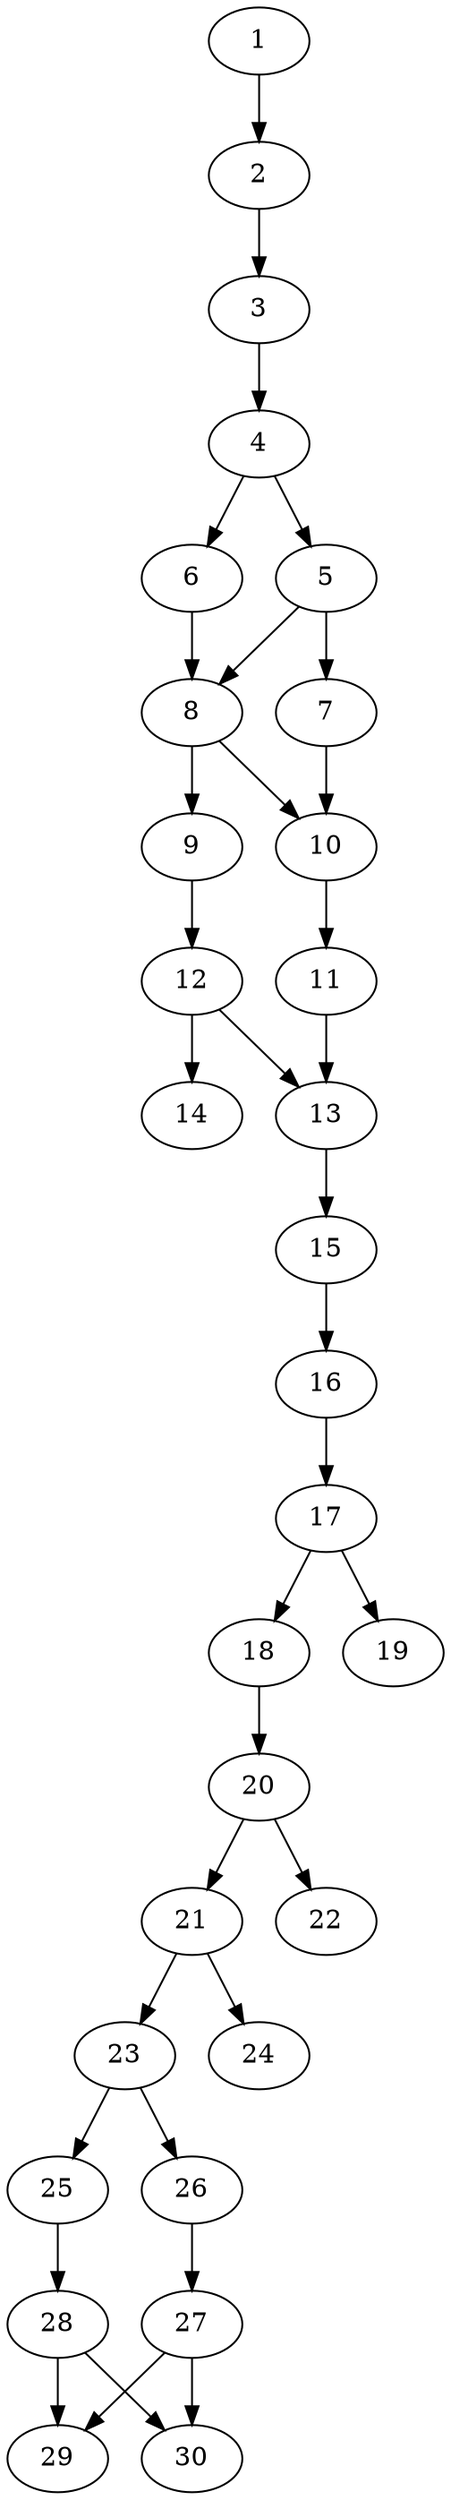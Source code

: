 // DAG automatically generated by daggen at Thu Oct  3 14:04:18 2019
// ./daggen --dot -n 30 --ccr 0.5 --fat 0.3 --regular 0.7 --density 0.6 --mindata 5242880 --maxdata 52428800 
digraph G {
  1 [size="68964352", alpha="0.19", expect_size="34482176"] 
  1 -> 2 [size ="34482176"]
  2 [size="34533376", alpha="0.08", expect_size="17266688"] 
  2 -> 3 [size ="17266688"]
  3 [size="71665664", alpha="0.03", expect_size="35832832"] 
  3 -> 4 [size ="35832832"]
  4 [size="65599488", alpha="0.08", expect_size="32799744"] 
  4 -> 5 [size ="32799744"]
  4 -> 6 [size ="32799744"]
  5 [size="79740928", alpha="0.16", expect_size="39870464"] 
  5 -> 7 [size ="39870464"]
  5 -> 8 [size ="39870464"]
  6 [size="19505152", alpha="0.11", expect_size="9752576"] 
  6 -> 8 [size ="9752576"]
  7 [size="13418496", alpha="0.01", expect_size="6709248"] 
  7 -> 10 [size ="6709248"]
  8 [size="38811648", alpha="0.11", expect_size="19405824"] 
  8 -> 9 [size ="19405824"]
  8 -> 10 [size ="19405824"]
  9 [size="88352768", alpha="0.07", expect_size="44176384"] 
  9 -> 12 [size ="44176384"]
  10 [size="86280192", alpha="0.03", expect_size="43140096"] 
  10 -> 11 [size ="43140096"]
  11 [size="49960960", alpha="0.15", expect_size="24980480"] 
  11 -> 13 [size ="24980480"]
  12 [size="43933696", alpha="0.15", expect_size="21966848"] 
  12 -> 13 [size ="21966848"]
  12 -> 14 [size ="21966848"]
  13 [size="80314368", alpha="0.19", expect_size="40157184"] 
  13 -> 15 [size ="40157184"]
  14 [size="95512576", alpha="0.11", expect_size="47756288"] 
  15 [size="39503872", alpha="0.05", expect_size="19751936"] 
  15 -> 16 [size ="19751936"]
  16 [size="18907136", alpha="0.10", expect_size="9453568"] 
  16 -> 17 [size ="9453568"]
  17 [size="71069696", alpha="0.06", expect_size="35534848"] 
  17 -> 18 [size ="35534848"]
  17 -> 19 [size ="35534848"]
  18 [size="76550144", alpha="0.04", expect_size="38275072"] 
  18 -> 20 [size ="38275072"]
  19 [size="32382976", alpha="0.09", expect_size="16191488"] 
  20 [size="66037760", alpha="0.08", expect_size="33018880"] 
  20 -> 21 [size ="33018880"]
  20 -> 22 [size ="33018880"]
  21 [size="79525888", alpha="0.19", expect_size="39762944"] 
  21 -> 23 [size ="39762944"]
  21 -> 24 [size ="39762944"]
  22 [size="55519232", alpha="0.16", expect_size="27759616"] 
  23 [size="32722944", alpha="0.05", expect_size="16361472"] 
  23 -> 25 [size ="16361472"]
  23 -> 26 [size ="16361472"]
  24 [size="26372096", alpha="0.06", expect_size="13186048"] 
  25 [size="80140288", alpha="0.01", expect_size="40070144"] 
  25 -> 28 [size ="40070144"]
  26 [size="103614464", alpha="0.19", expect_size="51807232"] 
  26 -> 27 [size ="51807232"]
  27 [size="54333440", alpha="0.17", expect_size="27166720"] 
  27 -> 29 [size ="27166720"]
  27 -> 30 [size ="27166720"]
  28 [size="82321408", alpha="0.01", expect_size="41160704"] 
  28 -> 29 [size ="41160704"]
  28 -> 30 [size ="41160704"]
  29 [size="101816320", alpha="0.02", expect_size="50908160"] 
  30 [size="50941952", alpha="0.19", expect_size="25470976"] 
}
